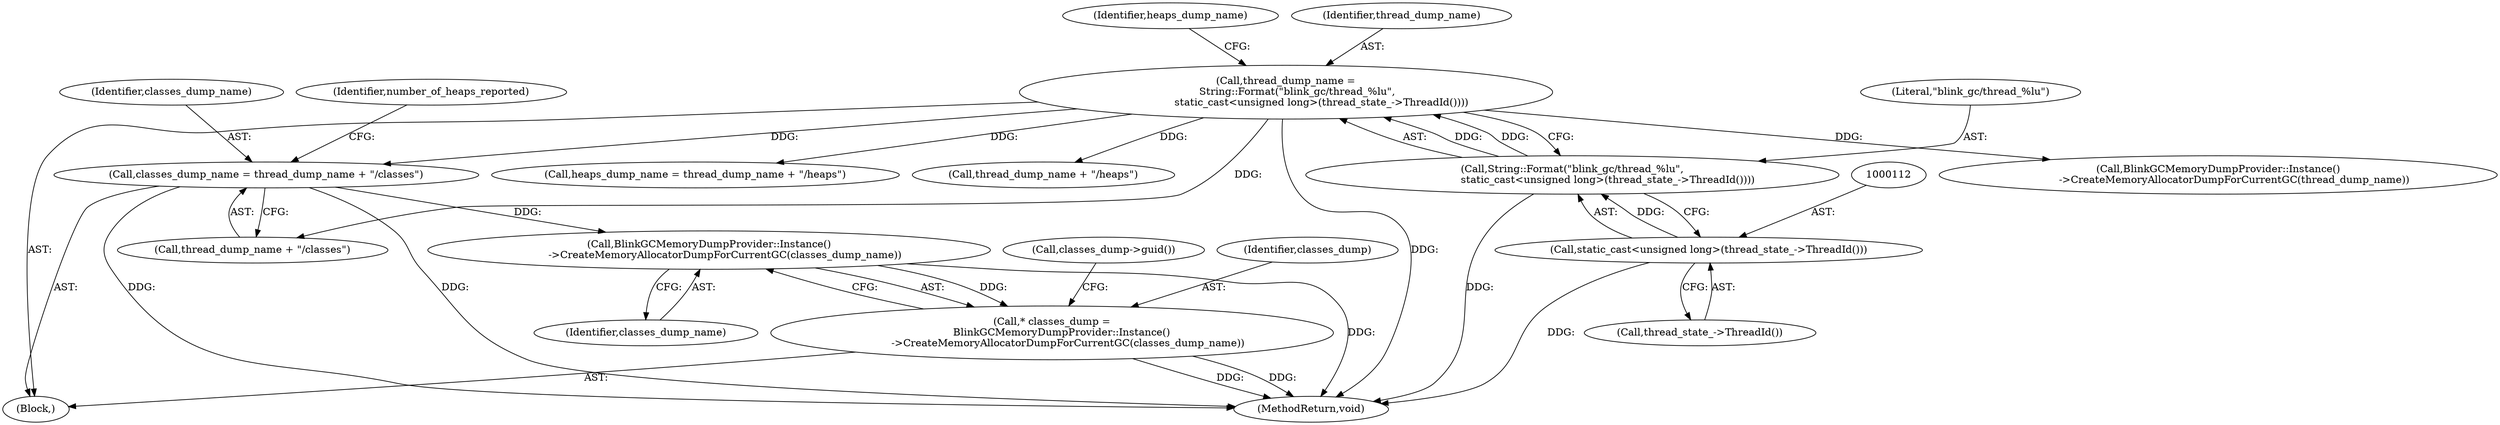 digraph "0_Chrome_20b65d00ca3d8696430e22efad7485366f8c3a21_2@API" {
"1000121" [label="(Call,classes_dump_name = thread_dump_name + \"/classes\")"];
"1000107" [label="(Call,thread_dump_name =\n       String::Format(\"blink_gc/thread_%lu\",\n                      static_cast<unsigned long>(thread_state_->ThreadId())))"];
"1000109" [label="(Call,String::Format(\"blink_gc/thread_%lu\",\n                      static_cast<unsigned long>(thread_state_->ThreadId())))"];
"1000111" [label="(Call,static_cast<unsigned long>(thread_state_->ThreadId()))"];
"1000260" [label="(Call,BlinkGCMemoryDumpProvider::Instance()\n          ->CreateMemoryAllocatorDumpForCurrentGC(classes_dump_name))"];
"1000258" [label="(Call,* classes_dump =\n      BlinkGCMemoryDumpProvider::Instance()\n          ->CreateMemoryAllocatorDumpForCurrentGC(classes_dump_name))"];
"1000121" [label="(Call,classes_dump_name = thread_dump_name + \"/classes\")"];
"1000110" [label="(Literal,\"blink_gc/thread_%lu\")"];
"1000107" [label="(Call,thread_dump_name =\n       String::Format(\"blink_gc/thread_%lu\",\n                      static_cast<unsigned long>(thread_state_->ThreadId())))"];
"1000113" [label="(Call,thread_state_->ThreadId())"];
"1000234" [label="(Call,BlinkGCMemoryDumpProvider::Instance()\n          ->CreateMemoryAllocatorDumpForCurrentGC(thread_dump_name))"];
"1000115" [label="(Call,heaps_dump_name = thread_dump_name + \"/heaps\")"];
"1000265" [label="(MethodReturn,void)"];
"1000122" [label="(Identifier,classes_dump_name)"];
"1000116" [label="(Identifier,heaps_dump_name)"];
"1000259" [label="(Identifier,classes_dump)"];
"1000263" [label="(Call,classes_dump->guid())"];
"1000260" [label="(Call,BlinkGCMemoryDumpProvider::Instance()\n          ->CreateMemoryAllocatorDumpForCurrentGC(classes_dump_name))"];
"1000111" [label="(Call,static_cast<unsigned long>(thread_state_->ThreadId()))"];
"1000261" [label="(Identifier,classes_dump_name)"];
"1000102" [label="(Block,)"];
"1000117" [label="(Call,thread_dump_name + \"/heaps\")"];
"1000109" [label="(Call,String::Format(\"blink_gc/thread_%lu\",\n                      static_cast<unsigned long>(thread_state_->ThreadId())))"];
"1000108" [label="(Identifier,thread_dump_name)"];
"1000123" [label="(Call,thread_dump_name + \"/classes\")"];
"1000128" [label="(Identifier,number_of_heaps_reported)"];
"1000258" [label="(Call,* classes_dump =\n      BlinkGCMemoryDumpProvider::Instance()\n          ->CreateMemoryAllocatorDumpForCurrentGC(classes_dump_name))"];
"1000121" -> "1000102"  [label="AST: "];
"1000121" -> "1000123"  [label="CFG: "];
"1000122" -> "1000121"  [label="AST: "];
"1000123" -> "1000121"  [label="AST: "];
"1000128" -> "1000121"  [label="CFG: "];
"1000121" -> "1000265"  [label="DDG: "];
"1000121" -> "1000265"  [label="DDG: "];
"1000107" -> "1000121"  [label="DDG: "];
"1000121" -> "1000260"  [label="DDG: "];
"1000107" -> "1000102"  [label="AST: "];
"1000107" -> "1000109"  [label="CFG: "];
"1000108" -> "1000107"  [label="AST: "];
"1000109" -> "1000107"  [label="AST: "];
"1000116" -> "1000107"  [label="CFG: "];
"1000107" -> "1000265"  [label="DDG: "];
"1000109" -> "1000107"  [label="DDG: "];
"1000109" -> "1000107"  [label="DDG: "];
"1000107" -> "1000115"  [label="DDG: "];
"1000107" -> "1000117"  [label="DDG: "];
"1000107" -> "1000123"  [label="DDG: "];
"1000107" -> "1000234"  [label="DDG: "];
"1000109" -> "1000111"  [label="CFG: "];
"1000110" -> "1000109"  [label="AST: "];
"1000111" -> "1000109"  [label="AST: "];
"1000109" -> "1000265"  [label="DDG: "];
"1000111" -> "1000109"  [label="DDG: "];
"1000111" -> "1000113"  [label="CFG: "];
"1000112" -> "1000111"  [label="AST: "];
"1000113" -> "1000111"  [label="AST: "];
"1000111" -> "1000265"  [label="DDG: "];
"1000260" -> "1000258"  [label="AST: "];
"1000260" -> "1000261"  [label="CFG: "];
"1000261" -> "1000260"  [label="AST: "];
"1000258" -> "1000260"  [label="CFG: "];
"1000260" -> "1000265"  [label="DDG: "];
"1000260" -> "1000258"  [label="DDG: "];
"1000258" -> "1000102"  [label="AST: "];
"1000259" -> "1000258"  [label="AST: "];
"1000263" -> "1000258"  [label="CFG: "];
"1000258" -> "1000265"  [label="DDG: "];
"1000258" -> "1000265"  [label="DDG: "];
}
